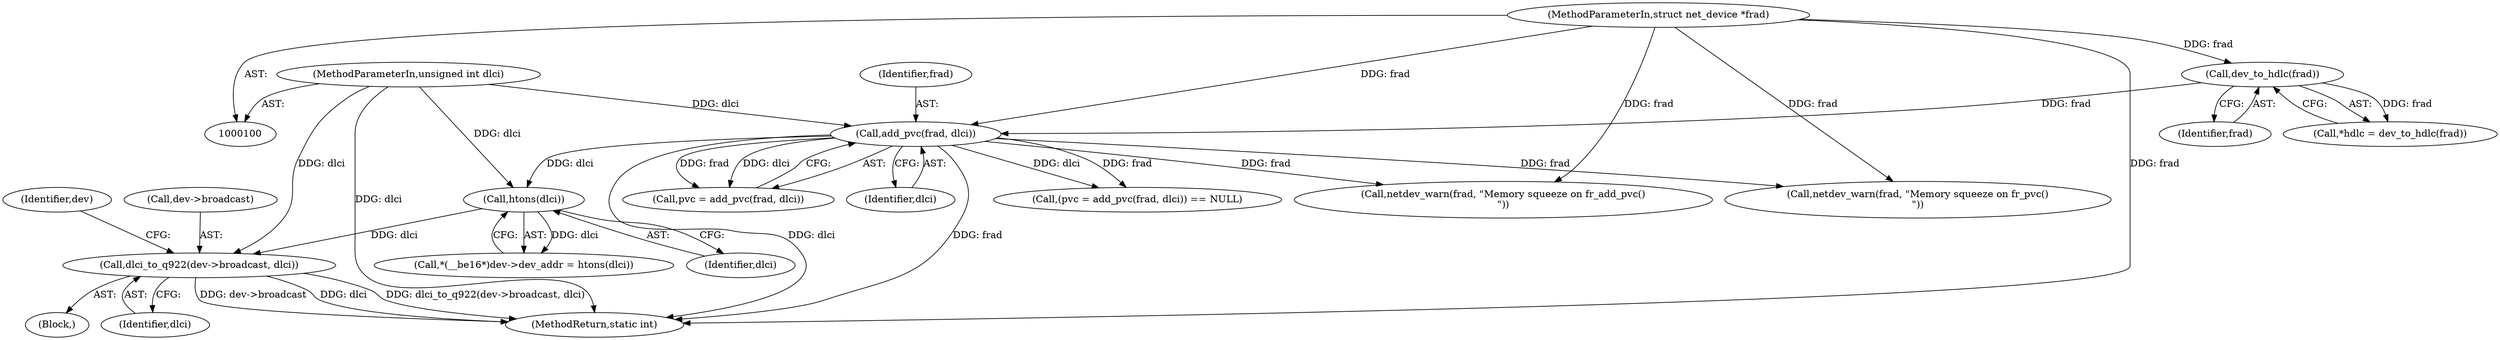 digraph "0_linux_550fd08c2cebad61c548def135f67aba284c6162_6@pointer" {
"1000188" [label="(Call,dlci_to_q922(dev->broadcast, dlci))"];
"1000186" [label="(Call,htons(dlci))"];
"1000117" [label="(Call,add_pvc(frad, dlci))"];
"1000108" [label="(Call,dev_to_hdlc(frad))"];
"1000101" [label="(MethodParameterIn,struct net_device *frad)"];
"1000102" [label="(MethodParameterIn,unsigned int dlci)"];
"1000195" [label="(Identifier,dev)"];
"1000187" [label="(Identifier,dlci)"];
"1000179" [label="(Call,*(__be16*)dev->dev_addr = htons(dlci))"];
"1000255" [label="(MethodReturn,static int)"];
"1000114" [label="(Call,(pvc = add_pvc(frad, dlci)) == NULL)"];
"1000178" [label="(Block,)"];
"1000106" [label="(Call,*hdlc = dev_to_hdlc(frad))"];
"1000115" [label="(Call,pvc = add_pvc(frad, dlci))"];
"1000122" [label="(Call,netdev_warn(frad, \"Memory squeeze on fr_add_pvc()\n\"))"];
"1000101" [label="(MethodParameterIn,struct net_device *frad)"];
"1000161" [label="(Call,netdev_warn(frad, \"Memory squeeze on fr_pvc()\n\"))"];
"1000118" [label="(Identifier,frad)"];
"1000102" [label="(MethodParameterIn,unsigned int dlci)"];
"1000188" [label="(Call,dlci_to_q922(dev->broadcast, dlci))"];
"1000119" [label="(Identifier,dlci)"];
"1000117" [label="(Call,add_pvc(frad, dlci))"];
"1000109" [label="(Identifier,frad)"];
"1000108" [label="(Call,dev_to_hdlc(frad))"];
"1000189" [label="(Call,dev->broadcast)"];
"1000186" [label="(Call,htons(dlci))"];
"1000192" [label="(Identifier,dlci)"];
"1000188" -> "1000178"  [label="AST: "];
"1000188" -> "1000192"  [label="CFG: "];
"1000189" -> "1000188"  [label="AST: "];
"1000192" -> "1000188"  [label="AST: "];
"1000195" -> "1000188"  [label="CFG: "];
"1000188" -> "1000255"  [label="DDG: dlci_to_q922(dev->broadcast, dlci)"];
"1000188" -> "1000255"  [label="DDG: dev->broadcast"];
"1000188" -> "1000255"  [label="DDG: dlci"];
"1000186" -> "1000188"  [label="DDG: dlci"];
"1000102" -> "1000188"  [label="DDG: dlci"];
"1000186" -> "1000179"  [label="AST: "];
"1000186" -> "1000187"  [label="CFG: "];
"1000187" -> "1000186"  [label="AST: "];
"1000179" -> "1000186"  [label="CFG: "];
"1000186" -> "1000179"  [label="DDG: dlci"];
"1000117" -> "1000186"  [label="DDG: dlci"];
"1000102" -> "1000186"  [label="DDG: dlci"];
"1000117" -> "1000115"  [label="AST: "];
"1000117" -> "1000119"  [label="CFG: "];
"1000118" -> "1000117"  [label="AST: "];
"1000119" -> "1000117"  [label="AST: "];
"1000115" -> "1000117"  [label="CFG: "];
"1000117" -> "1000255"  [label="DDG: frad"];
"1000117" -> "1000255"  [label="DDG: dlci"];
"1000117" -> "1000114"  [label="DDG: frad"];
"1000117" -> "1000114"  [label="DDG: dlci"];
"1000117" -> "1000115"  [label="DDG: frad"];
"1000117" -> "1000115"  [label="DDG: dlci"];
"1000108" -> "1000117"  [label="DDG: frad"];
"1000101" -> "1000117"  [label="DDG: frad"];
"1000102" -> "1000117"  [label="DDG: dlci"];
"1000117" -> "1000122"  [label="DDG: frad"];
"1000117" -> "1000161"  [label="DDG: frad"];
"1000108" -> "1000106"  [label="AST: "];
"1000108" -> "1000109"  [label="CFG: "];
"1000109" -> "1000108"  [label="AST: "];
"1000106" -> "1000108"  [label="CFG: "];
"1000108" -> "1000106"  [label="DDG: frad"];
"1000101" -> "1000108"  [label="DDG: frad"];
"1000101" -> "1000100"  [label="AST: "];
"1000101" -> "1000255"  [label="DDG: frad"];
"1000101" -> "1000122"  [label="DDG: frad"];
"1000101" -> "1000161"  [label="DDG: frad"];
"1000102" -> "1000100"  [label="AST: "];
"1000102" -> "1000255"  [label="DDG: dlci"];
}
